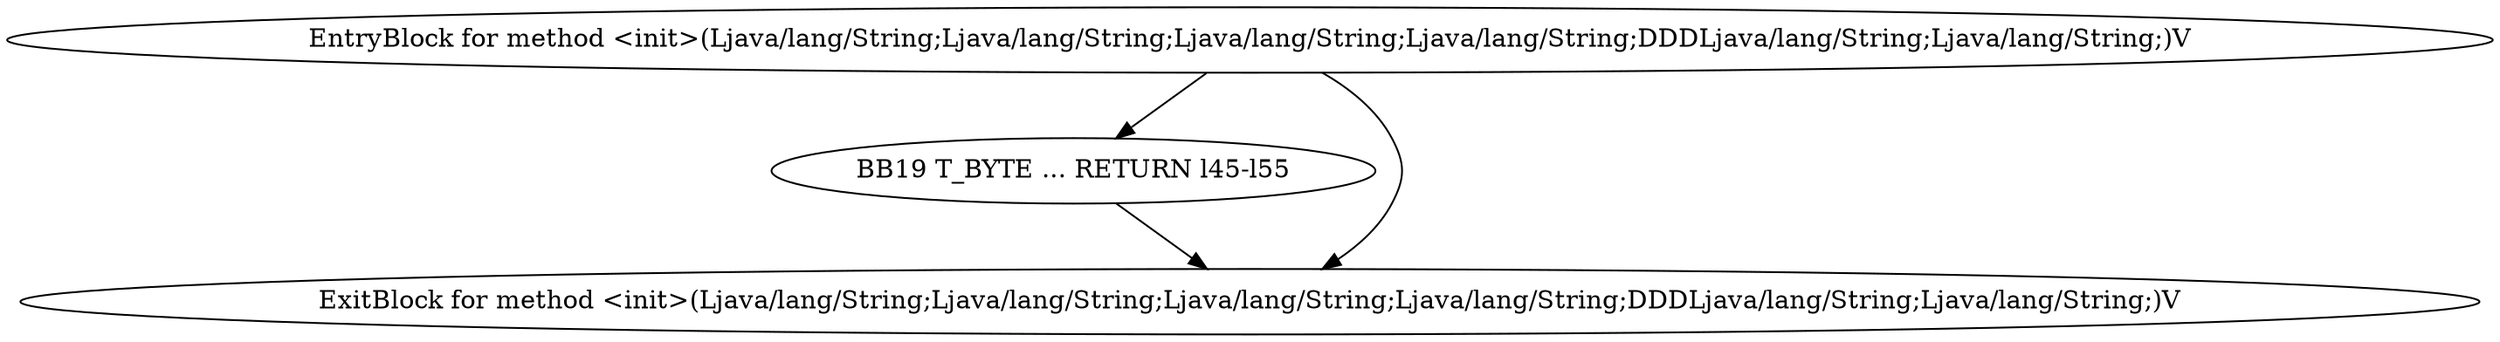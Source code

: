 digraph G {
  1 [ label="BB19 T_BYTE ... RETURN l45-l55" ];
  2 [ label="EntryBlock for method <init>(Ljava/lang/String;Ljava/lang/String;Ljava/lang/String;Ljava/lang/String;DDDLjava/lang/String;Ljava/lang/String;)V" ];
  3 [ label="ExitBlock for method <init>(Ljava/lang/String;Ljava/lang/String;Ljava/lang/String;Ljava/lang/String;DDDLjava/lang/String;Ljava/lang/String;)V" ];
  2 -> 3 [ label="" ];
  2 -> 1 [ label="" ];
  1 -> 3 [ label="" ];
}
